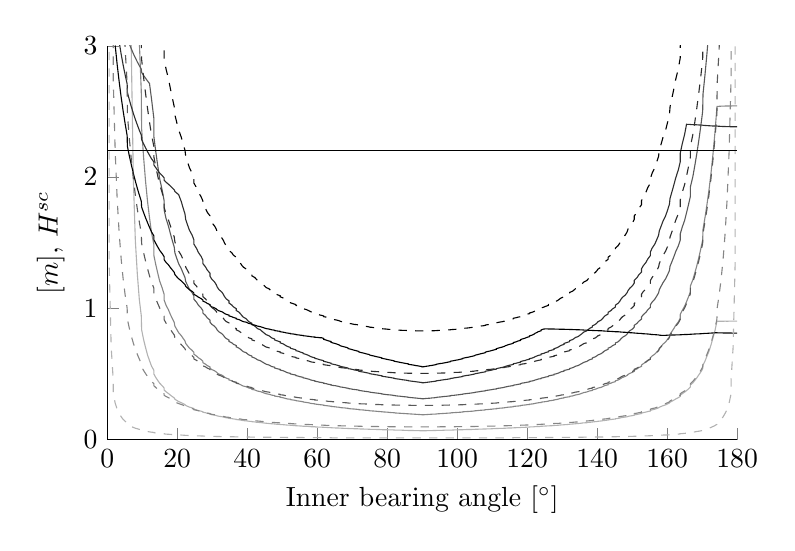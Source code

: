 % This file was created by matlab2tikz v0.4.0.
% Copyright (c) 2008--2013, Nico Schlömer <nico.schloemer@gmail.com>
% All rights reserved.
% 
% The latest updates can be retrieved from
%   http://www.mathworks.com/matlabcentral/fileexchange/22022-matlab2tikz
% where you can also make suggestions and rate matlab2tikz.
% 
% % -*- root: TestingFigures.tex -*-
% 

% defining custom colors
\definecolor{mycolor1}{rgb}{0.525,0.525,0.525}%

\begin{tikzpicture}

\begin{axis}[%
width=8cm,
height=5cm,
scale only axis,
xmin=0,
xmax=180,
xlabel={Inner bearing angle $[^{\circ}]$},
ymin=0,
ymax=3,
ylabel={$[m]$, $H^{sc}$},
axis x line*=bottom,
axis y line*=left,
y post scale=1
]
\addplot [
color=white!70!black,
solid,
forget plot
]
table[row sep=crcr]{
6.34 3.866\\
6.911 2.925\\
7.481 1.982\\
8.049 1.513\\
8.616 1.26\\
9.181 1.067\\
9.744 0.943\\
9.841 0.836\\
10.408 0.761\\
10.972 0.7\\
11.535 0.644\\
12.095 0.601\\
12.653 0.56\\
13.339 0.528\\
13.339 0.499\\
13.897 0.472\\
14.452 0.45\\
15.005 0.429\\
15.709 0.41\\
16.26 0.393\\
16.26 0.378\\
16.809 0.364\\
17.526 0.35\\
18.072 0.338\\
18.616 0.327\\
19.156 0.317\\
19.344 0.307\\
19.885 0.298\\
20.422 0.289\\
21.161 0.281\\
21.695 0.274\\
22.225 0.266\\
22.443 0.26\\
22.973 0.253\\
23.499 0.247\\
24.254 0.241\\
24.775 0.236\\
24.775 0.231\\
25.537 0.225\\
26.053 0.221\\
26.822 0.216\\
27.332 0.212\\
27.332 0.208\\
28.106 0.204\\
28.61 0.2\\
29.389 0.196\\
29.389 0.193\\
29.887 0.189\\
30.669 0.186\\
31.159 0.183\\
31.457 0.18\\
31.945 0.177\\
32.735 0.174\\
33.215 0.171\\
33.53 0.169\\
34.007 0.166\\
34.804 0.163\\
34.804 0.161\\
35.605 0.159\\
36.069 0.157\\
36.87 0.154\\
36.87 0.152\\
37.674 0.15\\
38.125 0.148\\
38.48 0.146\\
38.928 0.144\\
39.732 0.142\\
40.101 0.141\\
40.539 0.139\\
41.348 0.137\\
41.348 0.136\\
42.158 0.134\\
42.58 0.132\\
42.969 0.131\\
43.781 0.129\\
44.193 0.128\\
44.594 0.127\\
45 0.125\\
45.406 0.124\\
46.219 0.122\\
46.614 0.121\\
47.031 0.12\\
47.842 0.119\\
47.842 0.118\\
48.652 0.116\\
49.461 0.115\\
49.461 0.114\\
50.268 0.113\\
50.711 0.112\\
51.072 0.111\\
51.52 0.11\\
52.326 0.109\\
52.326 0.108\\
53.13 0.107\\
53.931 0.106\\
53.931 0.105\\
54.728 0.104\\
55.196 0.103\\
55.993 0.102\\
55.993 0.101\\
56.785 0.101\\
57.265 0.1\\
57.75 0.099\\
58.055 0.098\\
58.543 0.097\\
59.331 0.097\\
59.331 0.096\\
60.113 0.095\\
60.611 0.094\\
61.39 0.094\\
61.894 0.093\\
61.894 0.092\\
62.668 0.092\\
63.178 0.091\\
63.947 0.09\\
63.947 0.09\\
64.463 0.089\\
65.225 0.088\\
65.746 0.088\\
66.272 0.087\\
66.501 0.087\\
67.027 0.086\\
67.775 0.085\\
68.305 0.085\\
68.839 0.084\\
68.839 0.084\\
69.578 0.083\\
70.115 0.083\\
70.656 0.082\\
71.384 0.082\\
71.928 0.081\\
71.928 0.081\\
72.474 0.08\\
73.191 0.08\\
73.74 0.079\\
74.291 0.079\\
74.846 0.078\\
74.995 0.078\\
75.548 0.077\\
76.103 0.077\\
76.661 0.077\\
77.347 0.076\\
77.905 0.076\\
78.465 0.075\\
78.465 0.075\\
79.028 0.074\\
79.592 0.074\\
80.256 0.074\\
80.819 0.073\\
81.384 0.073\\
81.951 0.073\\
81.951 0.072\\
82.519 0.072\\
83.089 0.071\\
83.66 0.071\\
84.232 0.071\\
84.857 0.07\\
85.426 0.07\\
85.996 0.07\\
85.996 0.069\\
86.566 0.069\\
87.138 0.069\\
87.709 0.068\\
88.282 0.068\\
88.854 0.068\\
89.427 0.067\\
90 0.067\\
90 0.067\\
90.573 0.067\\
91.146 0.067\\
91.718 0.068\\
92.291 0.068\\
92.862 0.068\\
93.434 0.069\\
94.004 0.069\\
94.004 0.069\\
94.574 0.07\\
95.143 0.07\\
95.768 0.07\\
96.34 0.071\\
96.911 0.071\\
97.481 0.071\\
98.049 0.072\\
98.049 0.072\\
98.616 0.072\\
99.181 0.073\\
99.744 0.073\\
100.408 0.074\\
100.972 0.074\\
101.535 0.074\\
101.535 0.075\\
102.095 0.075\\
102.653 0.076\\
103.339 0.076\\
103.897 0.076\\
104.452 0.077\\
105.005 0.077\\
105.154 0.078\\
105.709 0.078\\
106.26 0.079\\
106.809 0.079\\
107.526 0.08\\
108.072 0.08\\
108.072 0.08\\
108.616 0.081\\
109.344 0.081\\
109.885 0.082\\
110.422 0.083\\
111.161 0.083\\
111.161 0.084\\
111.695 0.084\\
112.225 0.085\\
112.973 0.085\\
113.499 0.086\\
113.728 0.086\\
114.254 0.087\\
114.775 0.088\\
115.537 0.088\\
116.053 0.089\\
116.053 0.089\\
116.822 0.09\\
117.332 0.091\\
118.106 0.091\\
118.106 0.092\\
118.61 0.093\\
119.389 0.093\\
119.887 0.094\\
120.669 0.095\\
120.669 0.096\\
121.457 0.096\\
121.945 0.097\\
122.25 0.098\\
122.735 0.099\\
123.215 0.099\\
124.007 0.1\\
124.007 0.101\\
124.804 0.102\\
125.272 0.103\\
126.069 0.104\\
126.069 0.104\\
126.87 0.105\\
127.674 0.106\\
127.674 0.107\\
128.48 0.108\\
128.928 0.109\\
129.289 0.11\\
129.732 0.111\\
130.539 0.112\\
130.539 0.113\\
131.348 0.114\\
132.158 0.116\\
132.158 0.117\\
132.969 0.118\\
133.386 0.119\\
133.781 0.12\\
134.594 0.122\\
135 0.123\\
135.406 0.124\\
135.807 0.126\\
136.219 0.127\\
137.031 0.128\\
137.42 0.13\\
137.842 0.131\\
138.652 0.133\\
138.652 0.134\\
139.461 0.136\\
139.899 0.137\\
140.268 0.139\\
141.072 0.141\\
141.52 0.143\\
141.875 0.144\\
142.326 0.146\\
143.13 0.148\\
143.13 0.15\\
143.931 0.152\\
144.395 0.154\\
145.196 0.156\\
145.196 0.158\\
145.993 0.161\\
146.47 0.163\\
146.785 0.166\\
147.265 0.168\\
148.055 0.171\\
148.543 0.173\\
148.841 0.176\\
149.331 0.179\\
150.113 0.182\\
150.611 0.185\\
150.611 0.188\\
151.39 0.191\\
151.894 0.194\\
152.668 0.198\\
152.668 0.201\\
153.178 0.205\\
153.947 0.209\\
154.463 0.213\\
155.225 0.217\\
155.225 0.222\\
155.746 0.226\\
156.501 0.231\\
157.027 0.236\\
157.557 0.241\\
157.775 0.246\\
158.305 0.252\\
158.839 0.258\\
159.578 0.264\\
160.115 0.271\\
160.656 0.278\\
160.844 0.285\\
161.384 0.292\\
161.928 0.3\\
162.474 0.309\\
163.191 0.319\\
163.74 0.328\\
163.74 0.338\\
164.291 0.348\\
164.995 0.361\\
165.548 0.373\\
166.103 0.385\\
166.661 0.4\\
166.661 0.416\\
167.347 0.431\\
167.905 0.45\\
168.465 0.469\\
169.028 0.492\\
169.592 0.513\\
170.159 0.538\\
170.256 0.568\\
170.819 0.597\\
171.384 0.635\\
171.951 0.672\\
172.519 0.719\\
173.089 0.773\\
173.66 0.828\\
174.232 0.901\\
174.289 0.901\\
174.857 0.901\\
175.426 0.901\\
175.996 0.901\\
176.566 0.902\\
177.138 0.901\\
177.709 0.902\\
178.282 0.902\\
178.282 0.902\\
178.854 0.902\\
179.427 0.902\\
180 0.902\\
};
\addplot [
color=mycolor1,
solid,
forget plot
]
table[row sep=crcr]{
9.181 3.034\\
9.744 2.654\\
9.841 2.369\\
10.408 2.15\\
10.972 1.966\\
11.535 1.813\\
12.095 1.69\\
12.653 1.579\\
13.339 1.487\\
13.339 1.403\\
13.897 1.331\\
14.452 1.267\\
15.005 1.207\\
15.709 1.155\\
16.26 1.107\\
16.26 1.064\\
16.809 1.024\\
17.526 0.987\\
18.072 0.952\\
18.616 0.922\\
19.156 0.892\\
19.344 0.864\\
19.885 0.839\\
20.422 0.814\\
21.161 0.792\\
21.695 0.771\\
22.225 0.751\\
22.443 0.732\\
22.973 0.714\\
23.499 0.696\\
24.254 0.68\\
24.775 0.664\\
24.775 0.65\\
25.537 0.636\\
26.053 0.623\\
26.822 0.61\\
27.332 0.597\\
27.332 0.586\\
28.106 0.574\\
28.61 0.563\\
29.389 0.553\\
29.389 0.543\\
29.887 0.533\\
30.669 0.524\\
31.159 0.515\\
31.457 0.507\\
31.945 0.498\\
32.735 0.491\\
33.215 0.483\\
33.53 0.475\\
34.007 0.468\\
34.804 0.461\\
34.804 0.454\\
35.605 0.448\\
36.069 0.441\\
36.87 0.435\\
36.87 0.429\\
37.674 0.423\\
38.125 0.418\\
38.48 0.412\\
38.928 0.407\\
39.732 0.402\\
40.101 0.397\\
40.539 0.392\\
41.348 0.387\\
41.348 0.382\\
42.158 0.378\\
42.58 0.373\\
42.969 0.369\\
43.781 0.365\\
44.193 0.361\\
44.594 0.357\\
45 0.353\\
45.406 0.349\\
46.219 0.345\\
46.614 0.342\\
47.031 0.338\\
47.842 0.335\\
47.842 0.331\\
48.652 0.328\\
49.461 0.325\\
49.461 0.322\\
50.268 0.318\\
50.711 0.315\\
51.072 0.312\\
51.52 0.309\\
52.326 0.307\\
52.326 0.304\\
53.13 0.301\\
53.931 0.298\\
53.931 0.296\\
54.728 0.293\\
55.196 0.291\\
55.993 0.288\\
55.993 0.286\\
56.785 0.283\\
57.265 0.281\\
57.75 0.279\\
58.055 0.276\\
58.543 0.274\\
59.331 0.272\\
59.331 0.27\\
60.113 0.268\\
60.611 0.266\\
61.39 0.264\\
61.894 0.262\\
61.894 0.26\\
62.668 0.258\\
63.178 0.256\\
63.947 0.254\\
63.947 0.252\\
64.463 0.251\\
65.225 0.249\\
65.746 0.247\\
66.272 0.246\\
66.501 0.244\\
67.027 0.242\\
67.775 0.241\\
68.305 0.239\\
68.839 0.238\\
68.839 0.236\\
69.578 0.234\\
70.115 0.233\\
70.656 0.232\\
71.384 0.23\\
71.928 0.229\\
71.928 0.227\\
72.474 0.226\\
73.191 0.225\\
73.74 0.223\\
74.291 0.222\\
74.846 0.221\\
74.995 0.219\\
75.548 0.218\\
76.103 0.217\\
76.661 0.216\\
77.347 0.214\\
77.905 0.213\\
78.465 0.212\\
78.465 0.211\\
79.028 0.21\\
79.592 0.209\\
80.256 0.208\\
80.819 0.206\\
81.384 0.205\\
81.951 0.204\\
81.951 0.203\\
82.519 0.202\\
83.089 0.201\\
83.66 0.2\\
84.232 0.199\\
84.857 0.198\\
85.426 0.197\\
85.996 0.196\\
85.996 0.195\\
86.566 0.195\\
87.138 0.194\\
87.709 0.193\\
88.282 0.192\\
88.854 0.191\\
89.427 0.19\\
90 0.189\\
90 0.188\\
90.573 0.189\\
91.146 0.19\\
91.718 0.191\\
92.291 0.192\\
92.862 0.193\\
93.434 0.193\\
94.004 0.194\\
94.004 0.195\\
94.574 0.196\\
95.143 0.197\\
95.768 0.198\\
96.34 0.199\\
96.911 0.2\\
97.481 0.201\\
98.049 0.202\\
98.049 0.203\\
98.616 0.204\\
99.181 0.205\\
99.744 0.206\\
100.408 0.207\\
100.972 0.208\\
101.535 0.209\\
101.535 0.211\\
102.095 0.212\\
102.653 0.213\\
103.339 0.214\\
103.897 0.215\\
104.452 0.216\\
105.005 0.218\\
105.154 0.219\\
105.709 0.22\\
106.26 0.222\\
106.809 0.223\\
107.526 0.224\\
108.072 0.226\\
108.072 0.227\\
108.616 0.228\\
109.344 0.23\\
109.885 0.231\\
110.422 0.233\\
111.161 0.234\\
111.161 0.236\\
111.695 0.237\\
112.225 0.239\\
112.973 0.24\\
113.499 0.242\\
113.728 0.243\\
114.254 0.245\\
114.775 0.247\\
115.537 0.248\\
116.053 0.25\\
116.053 0.252\\
116.822 0.254\\
117.332 0.255\\
118.106 0.257\\
118.106 0.259\\
118.61 0.261\\
119.389 0.263\\
119.887 0.265\\
120.669 0.267\\
120.669 0.269\\
121.457 0.271\\
121.945 0.273\\
122.25 0.275\\
122.735 0.278\\
123.215 0.28\\
124.007 0.282\\
124.007 0.285\\
124.804 0.287\\
125.272 0.289\\
126.069 0.292\\
126.069 0.294\\
126.87 0.297\\
127.674 0.3\\
127.674 0.302\\
128.48 0.305\\
128.928 0.308\\
129.289 0.311\\
129.732 0.314\\
130.539 0.317\\
130.539 0.32\\
131.348 0.323\\
132.158 0.326\\
132.158 0.329\\
132.969 0.332\\
133.386 0.336\\
133.781 0.339\\
134.594 0.343\\
135 0.346\\
135.406 0.35\\
135.807 0.354\\
136.219 0.358\\
137.031 0.362\\
137.42 0.366\\
137.842 0.37\\
138.652 0.374\\
138.652 0.378\\
139.461 0.383\\
139.899 0.387\\
140.268 0.392\\
141.072 0.397\\
141.52 0.402\\
141.875 0.407\\
142.326 0.412\\
143.13 0.417\\
143.13 0.423\\
143.931 0.429\\
144.395 0.435\\
145.196 0.441\\
145.196 0.447\\
145.993 0.453\\
146.47 0.46\\
146.785 0.466\\
147.265 0.473\\
148.055 0.481\\
148.543 0.488\\
148.841 0.496\\
149.331 0.504\\
150.113 0.512\\
150.611 0.52\\
150.611 0.529\\
151.39 0.538\\
151.894 0.548\\
152.668 0.557\\
152.668 0.567\\
153.178 0.578\\
153.947 0.589\\
154.463 0.6\\
155.225 0.612\\
155.225 0.624\\
155.746 0.637\\
156.501 0.651\\
157.027 0.665\\
157.557 0.679\\
157.775 0.694\\
158.305 0.71\\
158.839 0.727\\
159.578 0.744\\
160.115 0.763\\
160.656 0.782\\
160.844 0.803\\
161.384 0.824\\
161.928 0.846\\
162.474 0.871\\
163.191 0.896\\
163.74 0.923\\
163.74 0.952\\
164.291 0.982\\
164.995 1.015\\
165.548 1.05\\
166.103 1.087\\
166.661 1.127\\
166.661 1.171\\
167.347 1.217\\
167.905 1.268\\
168.465 1.322\\
169.028 1.383\\
169.592 1.449\\
170.159 1.52\\
170.256 1.6\\
170.819 1.69\\
171.384 1.79\\
171.951 1.898\\
172.519 2.024\\
173.089 2.169\\
173.66 2.336\\
174.232 2.531\\
174.289 2.539\\
174.857 2.539\\
175.426 2.54\\
175.996 2.54\\
176.566 2.541\\
177.138 2.541\\
177.709 2.541\\
178.282 2.541\\
178.282 2.542\\
178.854 2.542\\
179.427 2.542\\
180 2.542\\
};
\addplot [
color=gray!70!black,
solid,
forget plot
]
table[row sep=crcr]{
6.34 3.014\\
6.911 2.976\\
7.481 2.94\\
8.049 2.908\\
8.616 2.877\\
9.181 2.849\\
9.744 2.823\\
9.841 2.798\\
10.408 2.774\\
10.972 2.753\\
11.535 2.732\\
12.095 2.713\\
12.653 2.598\\
13.339 2.447\\
13.339 2.309\\
13.897 2.191\\
14.452 2.085\\
15.005 1.987\\
15.709 1.9\\
16.26 1.821\\
16.26 1.751\\
16.809 1.685\\
17.526 1.624\\
18.072 1.568\\
18.616 1.515\\
19.156 1.467\\
19.344 1.422\\
19.885 1.38\\
20.422 1.34\\
21.161 1.302\\
21.695 1.268\\
22.225 1.235\\
22.443 1.203\\
22.973 1.174\\
23.499 1.146\\
24.254 1.119\\
24.775 1.094\\
24.775 1.069\\
25.537 1.046\\
26.053 1.024\\
26.822 1.003\\
27.332 0.983\\
27.332 0.964\\
28.106 0.945\\
28.61 0.927\\
29.389 0.91\\
29.389 0.894\\
29.887 0.878\\
30.669 0.863\\
31.159 0.848\\
31.457 0.834\\
31.945 0.82\\
32.735 0.807\\
33.215 0.794\\
33.53 0.782\\
34.007 0.77\\
34.804 0.758\\
34.804 0.747\\
35.605 0.737\\
36.069 0.726\\
36.87 0.716\\
36.87 0.706\\
37.674 0.696\\
38.125 0.687\\
38.48 0.678\\
38.928 0.669\\
39.732 0.661\\
40.101 0.652\\
40.539 0.644\\
41.348 0.636\\
41.348 0.629\\
42.158 0.621\\
42.58 0.614\\
42.969 0.607\\
43.781 0.6\\
44.193 0.593\\
44.594 0.587\\
45 0.58\\
45.406 0.574\\
46.219 0.568\\
46.614 0.562\\
47.031 0.556\\
47.842 0.551\\
47.842 0.545\\
48.652 0.539\\
49.461 0.534\\
49.461 0.529\\
50.268 0.524\\
50.711 0.519\\
51.072 0.514\\
51.52 0.509\\
52.326 0.504\\
52.326 0.5\\
53.13 0.495\\
53.931 0.491\\
53.931 0.487\\
54.728 0.482\\
55.196 0.478\\
55.993 0.474\\
55.993 0.47\\
56.785 0.466\\
57.265 0.462\\
57.75 0.459\\
58.055 0.455\\
58.543 0.451\\
59.331 0.448\\
59.331 0.444\\
60.113 0.441\\
60.611 0.437\\
61.39 0.434\\
61.894 0.431\\
61.894 0.428\\
62.668 0.425\\
63.178 0.421\\
63.947 0.418\\
63.947 0.415\\
64.463 0.412\\
65.225 0.41\\
65.746 0.407\\
66.272 0.404\\
66.501 0.401\\
67.027 0.399\\
67.775 0.396\\
68.305 0.393\\
68.839 0.391\\
68.839 0.388\\
69.578 0.386\\
70.115 0.383\\
70.656 0.381\\
71.384 0.379\\
71.928 0.376\\
71.928 0.374\\
72.474 0.372\\
73.191 0.369\\
73.74 0.367\\
74.291 0.365\\
74.846 0.363\\
74.995 0.361\\
75.548 0.359\\
76.103 0.357\\
76.661 0.355\\
77.347 0.353\\
77.905 0.351\\
78.465 0.349\\
78.465 0.347\\
79.028 0.345\\
79.592 0.343\\
80.256 0.341\\
80.819 0.34\\
81.384 0.338\\
81.951 0.336\\
81.951 0.335\\
82.519 0.333\\
83.089 0.331\\
83.66 0.33\\
84.232 0.328\\
84.857 0.326\\
85.426 0.325\\
85.996 0.323\\
85.996 0.322\\
86.566 0.32\\
87.138 0.319\\
87.709 0.317\\
88.282 0.316\\
88.854 0.314\\
89.427 0.313\\
90 0.311\\
90 0.31\\
90.573 0.311\\
91.146 0.313\\
91.718 0.314\\
92.291 0.315\\
92.862 0.317\\
93.434 0.318\\
94.004 0.32\\
94.004 0.321\\
94.574 0.323\\
95.143 0.324\\
95.768 0.326\\
96.34 0.328\\
96.911 0.329\\
97.481 0.331\\
98.049 0.332\\
98.049 0.334\\
98.616 0.336\\
99.181 0.337\\
99.744 0.339\\
100.408 0.341\\
100.972 0.343\\
101.535 0.345\\
101.535 0.346\\
102.095 0.348\\
102.653 0.35\\
103.339 0.352\\
103.897 0.354\\
104.452 0.356\\
105.005 0.358\\
105.154 0.36\\
105.709 0.362\\
106.26 0.364\\
106.809 0.367\\
107.526 0.369\\
108.072 0.371\\
108.072 0.373\\
108.616 0.375\\
109.344 0.378\\
109.885 0.38\\
110.422 0.383\\
111.161 0.385\\
111.161 0.387\\
111.695 0.39\\
112.225 0.392\\
112.973 0.395\\
113.499 0.398\\
113.728 0.4\\
114.254 0.403\\
114.775 0.406\\
115.537 0.409\\
116.053 0.411\\
116.053 0.414\\
116.822 0.417\\
117.332 0.42\\
118.106 0.423\\
118.106 0.426\\
118.61 0.43\\
119.389 0.433\\
119.887 0.436\\
120.669 0.439\\
120.669 0.443\\
121.457 0.446\\
121.945 0.45\\
122.25 0.453\\
122.735 0.457\\
123.215 0.461\\
124.007 0.464\\
124.007 0.468\\
124.804 0.472\\
125.272 0.476\\
126.069 0.48\\
126.069 0.484\\
126.87 0.489\\
127.674 0.493\\
127.674 0.497\\
128.48 0.502\\
128.928 0.506\\
129.289 0.511\\
129.732 0.516\\
130.539 0.521\\
130.539 0.526\\
131.348 0.531\\
132.158 0.536\\
132.158 0.541\\
132.969 0.547\\
133.386 0.552\\
133.781 0.558\\
134.594 0.564\\
135 0.57\\
135.406 0.576\\
135.807 0.582\\
136.219 0.588\\
137.031 0.595\\
137.42 0.601\\
137.842 0.608\\
138.652 0.615\\
138.652 0.622\\
139.461 0.63\\
139.899 0.637\\
140.268 0.645\\
141.072 0.653\\
141.52 0.661\\
141.875 0.67\\
142.326 0.678\\
143.13 0.687\\
143.13 0.696\\
143.931 0.705\\
144.395 0.715\\
145.196 0.725\\
145.196 0.735\\
145.993 0.745\\
146.47 0.756\\
146.785 0.767\\
147.265 0.779\\
148.055 0.791\\
148.543 0.803\\
148.841 0.816\\
149.331 0.829\\
150.113 0.842\\
150.611 0.856\\
150.611 0.87\\
151.39 0.885\\
151.894 0.901\\
152.668 0.917\\
152.668 0.934\\
153.178 0.951\\
153.947 0.969\\
154.463 0.988\\
155.225 1.007\\
155.225 1.027\\
155.746 1.048\\
156.501 1.07\\
157.027 1.093\\
157.557 1.117\\
157.775 1.142\\
158.305 1.169\\
158.839 1.196\\
159.578 1.225\\
160.115 1.255\\
160.656 1.287\\
160.844 1.321\\
161.384 1.356\\
161.928 1.393\\
162.474 1.433\\
163.191 1.475\\
163.74 1.519\\
163.74 1.565\\
164.291 1.616\\
164.995 1.669\\
165.548 1.728\\
166.103 1.789\\
166.661 1.854\\
166.661 1.926\\
167.347 2.002\\
167.905 2.086\\
168.465 2.175\\
169.028 2.274\\
169.592 2.382\\
170.159 2.501\\
170.256 2.632\\
170.819 2.778\\
171.384 2.941\\
171.951 3.123\\
};
\addplot [
color=darkgray!70!black,
solid,
forget plot
]
table[row sep=crcr]{
3.434 3.027\\
4.004 2.935\\
4.574 2.852\\
5.143 2.777\\
5.711 2.709\\
5.768 2.646\\
6.34 2.588\\
6.911 2.534\\
7.481 2.485\\
8.049 2.439\\
8.616 2.397\\
9.181 2.357\\
9.744 2.32\\
9.841 2.285\\
10.408 2.253\\
10.972 2.222\\
11.535 2.193\\
12.095 2.166\\
12.653 2.14\\
13.339 2.115\\
13.339 2.093\\
13.897 2.071\\
14.452 2.05\\
15.005 2.03\\
15.709 2.012\\
16.26 1.994\\
16.26 1.977\\
16.809 1.961\\
17.526 1.945\\
18.072 1.931\\
18.616 1.917\\
19.156 1.903\\
19.344 1.89\\
19.885 1.878\\
20.422 1.866\\
21.161 1.814\\
21.695 1.765\\
22.225 1.719\\
22.443 1.676\\
22.973 1.634\\
23.499 1.595\\
24.254 1.558\\
24.775 1.522\\
24.775 1.489\\
25.537 1.456\\
26.053 1.426\\
26.822 1.396\\
27.332 1.368\\
27.332 1.341\\
28.106 1.315\\
28.61 1.291\\
29.389 1.267\\
29.389 1.244\\
29.887 1.222\\
30.669 1.201\\
31.159 1.18\\
31.457 1.161\\
31.945 1.142\\
32.735 1.124\\
33.215 1.106\\
33.53 1.089\\
34.007 1.072\\
34.804 1.056\\
34.804 1.04\\
35.605 1.025\\
36.069 1.011\\
36.87 0.997\\
36.87 0.983\\
37.674 0.97\\
38.125 0.957\\
38.48 0.944\\
38.928 0.932\\
39.732 0.92\\
40.101 0.908\\
40.539 0.897\\
41.348 0.886\\
41.348 0.876\\
42.158 0.865\\
42.58 0.855\\
42.969 0.845\\
43.781 0.836\\
44.193 0.826\\
44.594 0.817\\
45 0.808\\
45.406 0.799\\
46.219 0.791\\
46.614 0.783\\
47.031 0.774\\
47.842 0.766\\
47.842 0.759\\
48.652 0.751\\
49.461 0.744\\
49.461 0.736\\
50.268 0.729\\
50.711 0.722\\
51.072 0.715\\
51.52 0.709\\
52.326 0.702\\
52.326 0.696\\
53.13 0.69\\
53.931 0.683\\
53.931 0.677\\
54.728 0.672\\
55.196 0.666\\
55.993 0.66\\
55.993 0.655\\
56.785 0.649\\
57.265 0.644\\
57.75 0.638\\
58.055 0.633\\
58.543 0.628\\
59.331 0.623\\
59.331 0.618\\
60.113 0.614\\
60.611 0.609\\
61.39 0.604\\
61.894 0.6\\
61.894 0.595\\
62.668 0.591\\
63.178 0.587\\
63.947 0.582\\
63.947 0.578\\
64.463 0.574\\
65.225 0.57\\
65.746 0.566\\
66.272 0.562\\
66.501 0.559\\
67.027 0.555\\
67.775 0.551\\
68.305 0.548\\
68.839 0.544\\
68.839 0.54\\
69.578 0.537\\
70.115 0.534\\
70.656 0.53\\
71.384 0.527\\
71.928 0.524\\
71.928 0.52\\
72.474 0.517\\
73.191 0.514\\
73.74 0.511\\
74.291 0.508\\
74.846 0.505\\
74.995 0.502\\
75.548 0.499\\
76.103 0.497\\
76.661 0.494\\
77.347 0.491\\
77.905 0.488\\
78.465 0.486\\
78.465 0.483\\
79.028 0.48\\
79.592 0.478\\
80.256 0.475\\
80.819 0.473\\
81.384 0.47\\
81.951 0.468\\
81.951 0.466\\
82.519 0.463\\
83.089 0.461\\
83.66 0.459\\
84.232 0.456\\
84.857 0.454\\
85.426 0.452\\
85.996 0.45\\
85.996 0.448\\
86.566 0.446\\
87.138 0.444\\
87.709 0.442\\
88.282 0.44\\
88.854 0.438\\
89.427 0.436\\
90 0.434\\
90 0.432\\
90.573 0.433\\
91.146 0.435\\
91.718 0.437\\
92.291 0.439\\
92.862 0.441\\
93.434 0.443\\
94.004 0.445\\
94.004 0.447\\
94.574 0.449\\
95.143 0.451\\
95.768 0.454\\
96.34 0.456\\
96.911 0.458\\
97.481 0.46\\
98.049 0.463\\
98.049 0.465\\
98.616 0.467\\
99.181 0.47\\
99.744 0.472\\
100.408 0.475\\
100.972 0.477\\
101.535 0.48\\
101.535 0.482\\
102.095 0.485\\
102.653 0.488\\
103.339 0.49\\
103.897 0.493\\
104.452 0.496\\
105.005 0.499\\
105.154 0.502\\
105.709 0.504\\
106.26 0.507\\
106.809 0.51\\
107.526 0.513\\
108.072 0.516\\
108.072 0.52\\
108.616 0.523\\
109.344 0.526\\
109.885 0.529\\
110.422 0.533\\
111.161 0.536\\
111.161 0.539\\
111.695 0.543\\
112.225 0.546\\
112.973 0.55\\
113.499 0.554\\
113.728 0.557\\
114.254 0.561\\
114.775 0.565\\
115.537 0.569\\
116.053 0.573\\
116.053 0.577\\
116.822 0.581\\
117.332 0.585\\
118.106 0.589\\
118.106 0.594\\
118.61 0.598\\
119.389 0.602\\
119.887 0.607\\
120.669 0.612\\
120.669 0.616\\
121.457 0.621\\
121.945 0.626\\
122.25 0.631\\
122.735 0.636\\
123.215 0.641\\
124.007 0.646\\
124.007 0.652\\
124.804 0.657\\
125.272 0.663\\
126.069 0.668\\
126.069 0.674\\
126.87 0.68\\
127.674 0.686\\
127.674 0.692\\
128.48 0.699\\
128.928 0.705\\
129.289 0.711\\
129.732 0.718\\
130.539 0.725\\
130.539 0.732\\
131.348 0.739\\
132.158 0.746\\
132.158 0.754\\
132.969 0.761\\
133.386 0.769\\
133.781 0.777\\
134.594 0.785\\
135 0.793\\
135.406 0.801\\
135.807 0.81\\
136.219 0.819\\
137.031 0.828\\
137.42 0.837\\
137.842 0.847\\
138.652 0.857\\
138.652 0.866\\
139.461 0.877\\
139.899 0.887\\
140.268 0.898\\
141.072 0.909\\
141.52 0.92\\
141.875 0.932\\
142.326 0.944\\
143.13 0.956\\
143.13 0.969\\
143.931 0.982\\
144.395 0.995\\
145.196 1.009\\
145.196 1.023\\
145.993 1.038\\
146.47 1.053\\
146.785 1.068\\
147.265 1.084\\
148.055 1.101\\
148.543 1.118\\
148.841 1.135\\
149.331 1.153\\
150.113 1.172\\
150.611 1.192\\
150.611 1.212\\
151.39 1.233\\
151.894 1.254\\
152.668 1.276\\
152.668 1.3\\
153.178 1.324\\
153.947 1.349\\
154.463 1.375\\
155.225 1.402\\
155.225 1.43\\
155.746 1.46\\
156.501 1.49\\
157.027 1.522\\
157.557 1.556\\
157.775 1.59\\
158.305 1.627\\
158.839 1.665\\
159.578 1.705\\
160.115 1.747\\
160.656 1.792\\
160.844 1.838\\
161.384 1.888\\
161.928 1.94\\
162.474 1.995\\
163.191 2.053\\
163.74 2.115\\
163.74 2.18\\
164.291 2.249\\
164.995 2.324\\
165.548 2.402\\
166.103 2.401\\
166.661 2.401\\
166.661 2.4\\
167.347 2.399\\
167.905 2.399\\
168.465 2.398\\
169.028 2.397\\
169.592 2.396\\
170.159 2.395\\
170.256 2.394\\
170.819 2.393\\
171.384 2.392\\
171.951 2.391\\
172.519 2.39\\
173.089 2.389\\
173.66 2.389\\
174.232 2.389\\
174.289 2.388\\
174.857 2.387\\
175.426 2.386\\
175.996 2.385\\
176.566 2.385\\
177.138 2.384\\
177.709 2.384\\
178.282 2.383\\
178.282 2.383\\
178.854 2.383\\
179.427 2.383\\
180 2.383\\
};
\addplot [
color=black,
solid,
forget plot
]
table[row sep=crcr]{
2.291 3.002\\
2.862 2.855\\
3.434 2.725\\
4.004 2.606\\
4.574 2.501\\
5.143 2.404\\
5.711 2.315\\
5.768 2.235\\
6.34 2.16\\
6.911 2.092\\
7.481 2.028\\
8.049 1.969\\
8.616 1.914\\
9.181 1.864\\
9.744 1.816\\
9.841 1.771\\
10.408 1.729\\
10.972 1.689\\
11.535 1.652\\
12.095 1.617\\
12.653 1.583\\
13.339 1.552\\
13.339 1.522\\
13.897 1.494\\
14.452 1.467\\
15.005 1.441\\
15.709 1.417\\
16.26 1.394\\
16.26 1.371\\
16.809 1.35\\
17.526 1.33\\
18.072 1.31\\
18.616 1.292\\
19.156 1.274\\
19.344 1.257\\
19.885 1.24\\
20.422 1.225\\
21.161 1.209\\
21.695 1.195\\
22.225 1.181\\
22.443 1.167\\
22.973 1.154\\
23.499 1.141\\
24.254 1.129\\
24.775 1.117\\
24.775 1.106\\
25.537 1.095\\
26.053 1.085\\
26.822 1.074\\
27.332 1.064\\
27.332 1.055\\
28.106 1.046\\
28.61 1.037\\
29.389 1.028\\
29.389 1.02\\
29.887 1.011\\
30.669 1.003\\
31.159 0.996\\
31.457 0.988\\
31.945 0.981\\
32.735 0.974\\
33.215 0.967\\
33.53 0.96\\
34.007 0.954\\
34.804 0.948\\
34.804 0.942\\
35.605 0.936\\
36.069 0.93\\
36.87 0.924\\
36.87 0.919\\
37.674 0.914\\
38.125 0.908\\
38.48 0.903\\
38.928 0.898\\
39.732 0.894\\
40.101 0.889\\
40.539 0.884\\
41.348 0.88\\
41.348 0.876\\
42.158 0.872\\
42.58 0.868\\
42.969 0.864\\
43.781 0.86\\
44.193 0.856\\
44.594 0.853\\
45 0.849\\
45.406 0.845\\
46.219 0.842\\
46.614 0.839\\
47.031 0.836\\
47.842 0.833\\
47.842 0.83\\
48.652 0.827\\
49.461 0.824\\
49.461 0.821\\
50.268 0.818\\
50.711 0.816\\
51.072 0.813\\
51.52 0.811\\
52.326 0.808\\
52.326 0.806\\
53.13 0.804\\
53.931 0.801\\
53.931 0.799\\
54.728 0.797\\
55.196 0.795\\
55.993 0.793\\
55.993 0.791\\
56.785 0.789\\
57.265 0.787\\
57.75 0.786\\
58.055 0.784\\
58.543 0.782\\
59.331 0.781\\
59.331 0.779\\
60.113 0.778\\
60.611 0.776\\
61.39 0.775\\
61.894 0.769\\
61.894 0.763\\
62.668 0.757\\
63.178 0.752\\
63.947 0.747\\
63.947 0.741\\
64.463 0.736\\
65.225 0.731\\
65.746 0.726\\
66.272 0.721\\
66.501 0.716\\
67.027 0.711\\
67.775 0.706\\
68.305 0.702\\
68.839 0.697\\
68.839 0.693\\
69.578 0.688\\
70.115 0.684\\
70.656 0.68\\
71.384 0.675\\
71.928 0.671\\
71.928 0.667\\
72.474 0.663\\
73.191 0.659\\
73.74 0.655\\
74.291 0.651\\
74.846 0.648\\
74.995 0.644\\
75.548 0.64\\
76.103 0.637\\
76.661 0.633\\
77.347 0.629\\
77.905 0.626\\
78.465 0.622\\
78.465 0.619\\
79.028 0.616\\
79.592 0.613\\
80.256 0.609\\
80.819 0.606\\
81.384 0.603\\
81.951 0.6\\
81.951 0.597\\
82.519 0.594\\
83.089 0.591\\
83.66 0.588\\
84.232 0.585\\
84.857 0.582\\
85.426 0.579\\
85.996 0.577\\
85.996 0.574\\
86.566 0.571\\
87.138 0.569\\
87.709 0.566\\
88.282 0.563\\
88.854 0.561\\
89.427 0.558\\
90 0.556\\
90 0.553\\
90.573 0.555\\
91.146 0.558\\
91.718 0.56\\
92.291 0.563\\
92.862 0.565\\
93.434 0.568\\
94.004 0.571\\
94.004 0.573\\
94.574 0.576\\
95.143 0.579\\
95.768 0.581\\
96.34 0.584\\
96.911 0.587\\
97.481 0.59\\
98.049 0.593\\
98.049 0.596\\
98.616 0.599\\
99.181 0.602\\
99.744 0.605\\
100.408 0.608\\
100.972 0.612\\
101.535 0.615\\
101.535 0.618\\
102.095 0.622\\
102.653 0.625\\
103.339 0.628\\
103.897 0.632\\
104.452 0.635\\
105.005 0.639\\
105.154 0.643\\
105.709 0.646\\
106.26 0.65\\
106.809 0.654\\
107.526 0.658\\
108.072 0.662\\
108.072 0.666\\
108.616 0.67\\
109.344 0.674\\
109.885 0.678\\
110.422 0.682\\
111.161 0.687\\
111.161 0.691\\
111.695 0.696\\
112.225 0.7\\
112.973 0.705\\
113.499 0.71\\
113.728 0.714\\
114.254 0.719\\
114.775 0.724\\
115.537 0.729\\
116.053 0.734\\
116.053 0.739\\
116.822 0.744\\
117.332 0.75\\
118.106 0.755\\
118.106 0.761\\
118.61 0.766\\
119.389 0.772\\
119.887 0.778\\
120.669 0.784\\
120.669 0.79\\
121.457 0.796\\
121.945 0.802\\
122.25 0.809\\
122.735 0.815\\
123.215 0.822\\
124.007 0.829\\
124.007 0.835\\
124.804 0.842\\
125.272 0.843\\
126.069 0.843\\
126.069 0.842\\
126.87 0.842\\
127.674 0.842\\
127.674 0.841\\
128.48 0.841\\
128.928 0.841\\
129.289 0.84\\
129.732 0.84\\
130.539 0.84\\
130.539 0.839\\
131.348 0.839\\
132.158 0.839\\
132.158 0.838\\
132.969 0.838\\
133.386 0.837\\
133.781 0.837\\
134.594 0.836\\
135 0.836\\
135.406 0.835\\
135.807 0.835\\
136.219 0.834\\
137.031 0.834\\
137.42 0.833\\
137.842 0.832\\
138.652 0.832\\
138.652 0.831\\
139.461 0.83\\
139.899 0.83\\
140.268 0.829\\
141.072 0.829\\
141.52 0.828\\
141.875 0.827\\
142.326 0.826\\
143.13 0.825\\
143.13 0.825\\
143.931 0.824\\
144.395 0.823\\
145.196 0.822\\
145.196 0.821\\
145.993 0.821\\
146.47 0.82\\
146.785 0.819\\
147.265 0.818\\
148.055 0.817\\
148.543 0.816\\
148.841 0.815\\
149.331 0.814\\
150.113 0.813\\
150.611 0.812\\
150.611 0.811\\
151.39 0.81\\
151.894 0.809\\
152.668 0.808\\
152.668 0.807\\
153.178 0.806\\
153.947 0.805\\
154.463 0.804\\
155.225 0.802\\
155.225 0.801\\
155.746 0.8\\
156.501 0.799\\
157.027 0.798\\
157.557 0.797\\
157.775 0.795\\
158.305 0.794\\
158.839 0.794\\
159.578 0.794\\
160.115 0.795\\
160.656 0.795\\
160.844 0.796\\
161.384 0.796\\
161.928 0.796\\
162.474 0.797\\
163.191 0.797\\
163.74 0.798\\
163.74 0.798\\
164.291 0.799\\
164.995 0.8\\
165.548 0.8\\
166.103 0.801\\
166.661 0.802\\
166.661 0.802\\
167.347 0.803\\
167.905 0.804\\
168.465 0.805\\
169.028 0.805\\
169.592 0.806\\
170.159 0.807\\
170.256 0.807\\
170.819 0.809\\
171.384 0.809\\
171.951 0.81\\
172.519 0.811\\
173.089 0.812\\
173.66 0.813\\
174.232 0.814\\
174.289 0.813\\
174.857 0.813\\
175.426 0.813\\
175.996 0.812\\
176.566 0.812\\
177.138 0.812\\
177.709 0.812\\
178.282 0.812\\
178.282 0.811\\
178.854 0.811\\
179.427 0.811\\
180 0.811\\
};
\addplot [
color=white!70!black,
dashed,
forget plot
]
table[row sep=crcr]{
0 100\\
0.573 1.331\\
1.146 0.701\\
1.718 0.459\\
1.718 0.35\\
2.291 0.277\\
2.862 0.229\\
3.434 0.199\\
4.004 0.173\\
4.574 0.153\\
5.143 0.139\\
5.711 0.126\\
5.768 0.116\\
6.34 0.106\\
6.911 0.099\\
7.481 0.092\\
8.049 0.086\\
8.616 0.082\\
9.181 0.077\\
9.744 0.073\\
9.841 0.069\\
10.408 0.066\\
10.972 0.063\\
11.535 0.061\\
12.095 0.058\\
12.653 0.056\\
13.339 0.054\\
13.339 0.052\\
13.897 0.05\\
14.452 0.048\\
15.005 0.047\\
15.709 0.045\\
16.26 0.044\\
16.26 0.043\\
16.809 0.041\\
17.526 0.04\\
18.072 0.039\\
18.616 0.038\\
19.156 0.037\\
19.344 0.036\\
19.885 0.035\\
20.422 0.034\\
21.161 0.034\\
21.695 0.033\\
22.225 0.032\\
22.443 0.032\\
22.973 0.031\\
23.499 0.03\\
24.254 0.03\\
24.775 0.029\\
24.775 0.029\\
25.537 0.028\\
26.053 0.028\\
26.822 0.027\\
27.332 0.027\\
27.332 0.026\\
28.106 0.026\\
28.61 0.025\\
29.389 0.025\\
29.389 0.025\\
29.887 0.024\\
30.669 0.024\\
31.159 0.023\\
31.457 0.023\\
31.945 0.023\\
32.735 0.022\\
33.215 0.022\\
33.53 0.022\\
34.007 0.022\\
34.804 0.021\\
34.804 0.021\\
35.605 0.021\\
36.069 0.021\\
36.87 0.02\\
36.87 0.02\\
37.674 0.02\\
38.125 0.02\\
38.48 0.019\\
38.928 0.019\\
39.732 0.019\\
40.101 0.019\\
40.539 0.019\\
41.348 0.018\\
41.348 0.018\\
42.158 0.018\\
42.58 0.018\\
42.969 0.018\\
43.781 0.018\\
44.193 0.017\\
44.594 0.017\\
45 0.017\\
45.406 0.017\\
46.219 0.017\\
46.614 0.017\\
47.031 0.017\\
47.842 0.016\\
47.842 0.016\\
48.652 0.016\\
49.461 0.016\\
49.461 0.016\\
50.268 0.016\\
50.711 0.016\\
51.072 0.016\\
51.52 0.015\\
52.326 0.015\\
52.326 0.015\\
53.13 0.015\\
53.931 0.015\\
53.931 0.015\\
54.728 0.015\\
55.196 0.015\\
55.993 0.015\\
55.993 0.015\\
56.785 0.014\\
57.265 0.014\\
57.75 0.014\\
58.055 0.014\\
58.543 0.014\\
59.331 0.014\\
59.331 0.014\\
60.113 0.014\\
60.611 0.014\\
61.39 0.014\\
61.894 0.014\\
61.894 0.014\\
62.668 0.014\\
63.178 0.014\\
63.947 0.014\\
63.947 0.013\\
64.463 0.013\\
65.225 0.013\\
65.746 0.013\\
66.272 0.013\\
66.501 0.013\\
67.027 0.013\\
67.775 0.013\\
68.305 0.013\\
68.839 0.013\\
68.839 0.013\\
69.578 0.013\\
70.115 0.013\\
70.656 0.013\\
71.384 0.013\\
71.928 0.013\\
71.928 0.013\\
72.474 0.013\\
73.191 0.013\\
73.74 0.013\\
74.291 0.013\\
74.846 0.013\\
74.995 0.013\\
75.548 0.012\\
76.103 0.012\\
76.661 0.012\\
77.347 0.012\\
77.905 0.012\\
78.465 0.012\\
78.465 0.012\\
79.028 0.012\\
79.592 0.012\\
80.256 0.012\\
80.819 0.012\\
81.384 0.012\\
81.951 0.012\\
81.951 0.012\\
82.519 0.012\\
83.089 0.012\\
83.66 0.012\\
84.232 0.012\\
84.857 0.012\\
85.426 0.012\\
85.996 0.012\\
85.996 0.012\\
86.566 0.012\\
87.138 0.012\\
87.709 0.012\\
88.282 0.012\\
88.854 0.012\\
89.427 0.012\\
90 0.012\\
90 0.012\\
90.573 0.012\\
91.146 0.012\\
91.718 0.012\\
92.291 0.012\\
92.862 0.012\\
93.434 0.012\\
94.004 0.012\\
94.004 0.012\\
94.574 0.012\\
95.143 0.012\\
95.768 0.012\\
96.34 0.012\\
96.911 0.012\\
97.481 0.012\\
98.049 0.012\\
98.049 0.012\\
98.616 0.012\\
99.181 0.012\\
99.744 0.012\\
100.408 0.012\\
100.972 0.012\\
101.535 0.012\\
101.535 0.012\\
102.095 0.012\\
102.653 0.012\\
103.339 0.012\\
103.897 0.012\\
104.452 0.012\\
105.005 0.013\\
105.154 0.013\\
105.709 0.013\\
106.26 0.013\\
106.809 0.013\\
107.526 0.013\\
108.072 0.013\\
108.072 0.013\\
108.616 0.013\\
109.344 0.013\\
109.885 0.013\\
110.422 0.013\\
111.161 0.013\\
111.161 0.013\\
111.695 0.013\\
112.225 0.013\\
112.973 0.013\\
113.499 0.013\\
113.728 0.013\\
114.254 0.013\\
114.775 0.013\\
115.537 0.013\\
116.053 0.013\\
116.053 0.014\\
116.822 0.014\\
117.332 0.014\\
118.106 0.014\\
118.106 0.014\\
118.61 0.014\\
119.389 0.014\\
119.887 0.014\\
120.669 0.014\\
120.669 0.014\\
121.457 0.014\\
121.945 0.014\\
122.25 0.014\\
122.735 0.014\\
123.215 0.014\\
124.007 0.015\\
124.007 0.015\\
124.804 0.015\\
125.272 0.015\\
126.069 0.015\\
126.069 0.015\\
126.87 0.015\\
127.674 0.015\\
127.674 0.015\\
128.48 0.015\\
128.928 0.016\\
129.289 0.016\\
129.732 0.016\\
130.539 0.016\\
130.539 0.016\\
131.348 0.016\\
132.158 0.016\\
132.158 0.016\\
132.969 0.017\\
133.386 0.017\\
133.781 0.017\\
134.594 0.017\\
135 0.017\\
135.406 0.017\\
135.807 0.017\\
136.219 0.018\\
137.031 0.018\\
137.42 0.018\\
137.842 0.018\\
138.652 0.018\\
138.652 0.018\\
139.461 0.019\\
139.899 0.019\\
140.268 0.019\\
141.072 0.019\\
141.52 0.019\\
141.875 0.02\\
142.326 0.02\\
143.13 0.02\\
143.13 0.02\\
143.931 0.021\\
144.395 0.021\\
145.196 0.021\\
145.196 0.021\\
145.993 0.022\\
146.47 0.022\\
146.785 0.022\\
147.265 0.022\\
148.055 0.023\\
148.543 0.023\\
148.841 0.023\\
149.331 0.024\\
150.113 0.024\\
150.611 0.025\\
150.611 0.025\\
151.39 0.025\\
151.894 0.026\\
152.668 0.026\\
152.668 0.027\\
153.178 0.027\\
153.947 0.028\\
154.463 0.028\\
155.225 0.029\\
155.225 0.029\\
155.746 0.03\\
156.501 0.03\\
157.027 0.031\\
157.557 0.032\\
157.775 0.032\\
158.305 0.033\\
158.839 0.034\\
159.578 0.034\\
160.115 0.035\\
160.656 0.036\\
160.844 0.037\\
161.384 0.038\\
161.928 0.039\\
162.474 0.04\\
163.191 0.041\\
163.74 0.043\\
163.74 0.044\\
164.291 0.045\\
164.995 0.047\\
165.548 0.048\\
166.103 0.05\\
166.661 0.052\\
166.661 0.054\\
167.347 0.056\\
167.905 0.058\\
168.465 0.061\\
169.028 0.063\\
169.592 0.066\\
170.159 0.069\\
170.256 0.073\\
170.819 0.077\\
171.384 0.082\\
171.951 0.086\\
172.519 0.092\\
173.089 0.099\\
173.66 0.106\\
174.232 0.116\\
174.289 0.126\\
174.857 0.139\\
175.426 0.153\\
175.996 0.173\\
176.566 0.199\\
177.138 0.229\\
177.709 0.277\\
178.282 0.35\\
178.282 0.459\\
178.854 0.701\\
179.427 1.331\\
180 100\\
};
\addplot [
color=mycolor1,
dashed,
forget plot
]
table[row sep=crcr]{
1.718 3.678\\
1.718 2.758\\
2.291 2.191\\
2.862 1.828\\
3.434 1.568\\
4.004 1.373\\
4.574 1.221\\
5.143 1.099\\
5.711 1.0\\
5.768 0.917\\
6.34 0.846\\
6.911 0.786\\
7.481 0.734\\
8.049 0.688\\
8.616 0.649\\
9.181 0.613\\
9.744 0.581\\
9.841 0.552\\
10.408 0.526\\
10.972 0.502\\
11.535 0.48\\
12.095 0.461\\
12.653 0.443\\
13.339 0.426\\
13.339 0.41\\
13.897 0.396\\
14.452 0.383\\
15.005 0.37\\
15.709 0.359\\
16.26 0.348\\
16.26 0.337\\
16.809 0.328\\
17.526 0.319\\
18.072 0.31\\
18.616 0.302\\
19.156 0.294\\
19.344 0.287\\
19.885 0.28\\
20.422 0.274\\
21.161 0.267\\
21.695 0.262\\
22.225 0.256\\
22.443 0.251\\
22.973 0.245\\
23.499 0.24\\
24.254 0.236\\
24.775 0.231\\
24.775 0.227\\
25.537 0.223\\
26.053 0.219\\
26.822 0.215\\
27.332 0.211\\
27.332 0.208\\
28.106 0.204\\
28.61 0.201\\
29.389 0.198\\
29.389 0.195\\
29.887 0.192\\
30.669 0.189\\
31.159 0.186\\
31.457 0.183\\
31.945 0.181\\
32.735 0.178\\
33.215 0.176\\
33.53 0.174\\
34.007 0.171\\
34.804 0.169\\
34.804 0.167\\
35.605 0.165\\
36.069 0.163\\
36.87 0.161\\
36.87 0.159\\
37.674 0.157\\
38.125 0.156\\
38.48 0.154\\
38.928 0.152\\
39.732 0.151\\
40.101 0.149\\
40.539 0.148\\
41.348 0.146\\
41.348 0.145\\
42.158 0.143\\
42.58 0.142\\
42.969 0.141\\
43.781 0.139\\
44.193 0.138\\
44.594 0.137\\
45 0.136\\
45.406 0.134\\
46.219 0.133\\
46.614 0.132\\
47.031 0.131\\
47.842 0.13\\
47.842 0.129\\
48.652 0.128\\
49.461 0.127\\
49.461 0.126\\
50.268 0.125\\
50.711 0.124\\
51.072 0.123\\
51.52 0.123\\
52.326 0.122\\
52.326 0.121\\
53.13 0.12\\
53.931 0.119\\
53.931 0.119\\
54.728 0.118\\
55.196 0.117\\
55.993 0.116\\
55.993 0.116\\
56.785 0.115\\
57.265 0.114\\
57.75 0.114\\
58.055 0.113\\
58.543 0.113\\
59.331 0.112\\
59.331 0.111\\
60.113 0.111\\
60.611 0.11\\
61.39 0.11\\
61.894 0.109\\
61.894 0.109\\
62.668 0.108\\
63.178 0.108\\
63.947 0.107\\
63.947 0.107\\
64.463 0.106\\
65.225 0.106\\
65.746 0.105\\
66.272 0.105\\
66.501 0.105\\
67.027 0.104\\
67.775 0.104\\
68.305 0.104\\
68.839 0.103\\
68.839 0.103\\
69.578 0.102\\
70.115 0.102\\
70.656 0.102\\
71.384 0.102\\
71.928 0.101\\
71.928 0.101\\
72.474 0.101\\
73.191 0.1\\
73.74 0.1\\
74.291 0.1\\
74.846 0.1\\
74.995 0.099\\
75.548 0.099\\
76.103 0.099\\
76.661 0.099\\
77.347 0.099\\
77.905 0.098\\
78.465 0.098\\
78.465 0.098\\
79.028 0.098\\
79.592 0.098\\
80.256 0.098\\
80.819 0.097\\
81.384 0.097\\
81.951 0.097\\
81.951 0.097\\
82.519 0.097\\
83.089 0.097\\
83.66 0.097\\
84.232 0.097\\
84.857 0.097\\
85.426 0.096\\
85.996 0.096\\
85.996 0.096\\
86.566 0.096\\
87.138 0.096\\
87.709 0.096\\
88.282 0.096\\
88.854 0.096\\
89.427 0.096\\
90 0.096\\
90 0.096\\
90.573 0.096\\
91.146 0.096\\
91.718 0.096\\
92.291 0.096\\
92.862 0.096\\
93.434 0.096\\
94.004 0.096\\
94.004 0.096\\
94.574 0.096\\
95.143 0.097\\
95.768 0.097\\
96.34 0.097\\
96.911 0.097\\
97.481 0.097\\
98.049 0.097\\
98.049 0.097\\
98.616 0.097\\
99.181 0.097\\
99.744 0.098\\
100.408 0.098\\
100.972 0.098\\
101.535 0.098\\
101.535 0.098\\
102.095 0.098\\
102.653 0.099\\
103.339 0.099\\
103.897 0.099\\
104.452 0.099\\
105.005 0.099\\
105.154 0.1\\
105.709 0.1\\
106.26 0.1\\
106.809 0.1\\
107.526 0.101\\
108.072 0.101\\
108.072 0.101\\
108.616 0.102\\
109.344 0.102\\
109.885 0.102\\
110.422 0.102\\
111.161 0.103\\
111.161 0.103\\
111.695 0.104\\
112.225 0.104\\
112.973 0.104\\
113.499 0.105\\
113.728 0.105\\
114.254 0.105\\
114.775 0.106\\
115.537 0.106\\
116.053 0.107\\
116.053 0.107\\
116.822 0.108\\
117.332 0.108\\
118.106 0.109\\
118.106 0.109\\
118.61 0.11\\
119.389 0.11\\
119.887 0.111\\
120.669 0.111\\
120.669 0.112\\
121.457 0.113\\
121.945 0.113\\
122.25 0.114\\
122.735 0.114\\
123.215 0.115\\
124.007 0.116\\
124.007 0.116\\
124.804 0.117\\
125.272 0.118\\
126.069 0.119\\
126.069 0.119\\
126.87 0.12\\
127.674 0.121\\
127.674 0.122\\
128.48 0.123\\
128.928 0.123\\
129.289 0.124\\
129.732 0.125\\
130.539 0.126\\
130.539 0.127\\
131.348 0.128\\
132.158 0.129\\
132.158 0.13\\
132.969 0.131\\
133.386 0.132\\
133.781 0.133\\
134.594 0.134\\
135 0.136\\
135.406 0.137\\
135.807 0.138\\
136.219 0.139\\
137.031 0.141\\
137.42 0.142\\
137.842 0.143\\
138.652 0.145\\
138.652 0.146\\
139.461 0.148\\
139.899 0.149\\
140.268 0.151\\
141.072 0.152\\
141.52 0.154\\
141.875 0.156\\
142.326 0.157\\
143.13 0.159\\
143.13 0.161\\
143.931 0.163\\
144.395 0.165\\
145.196 0.167\\
145.196 0.169\\
145.993 0.171\\
146.47 0.174\\
146.785 0.176\\
147.265 0.178\\
148.055 0.181\\
148.543 0.183\\
148.841 0.186\\
149.331 0.189\\
150.113 0.192\\
150.611 0.195\\
150.611 0.198\\
151.39 0.201\\
151.894 0.204\\
152.668 0.208\\
152.668 0.211\\
153.178 0.215\\
153.947 0.219\\
154.463 0.223\\
155.225 0.227\\
155.225 0.231\\
155.746 0.236\\
156.501 0.24\\
157.027 0.245\\
157.557 0.251\\
157.775 0.256\\
158.305 0.262\\
158.839 0.267\\
159.578 0.274\\
160.115 0.28\\
160.656 0.287\\
160.844 0.294\\
161.384 0.302\\
161.928 0.31\\
162.474 0.319\\
163.191 0.328\\
163.74 0.337\\
163.74 0.348\\
164.291 0.359\\
164.995 0.37\\
165.548 0.383\\
166.103 0.396\\
166.661 0.41\\
166.661 0.426\\
167.347 0.443\\
167.905 0.461\\
168.465 0.48\\
169.028 0.502\\
169.592 0.526\\
170.159 0.552\\
170.256 0.581\\
170.819 0.613\\
171.384 0.649\\
171.951 0.688\\
172.519 0.734\\
173.089 0.786\\
173.66 0.846\\
174.232 0.917\\
174.289 1.0\\
174.857 1.099\\
175.426 1.221\\
175.996 1.373\\
176.566 1.568\\
177.138 1.828\\
177.709 2.191\\
178.282 2.758\\
178.282 3.678\\
};
\addplot [
color=gray!70!black,
dashed,
forget plot
]
table[row sep=crcr]{
4.574 3.308\\
5.143 2.974\\
5.711 2.707\\
5.768 2.48\\
6.34 2.291\\
6.911 2.129\\
7.481 1.986\\
8.049 1.863\\
8.616 1.755\\
9.181 1.658\\
9.744 1.572\\
9.841 1.494\\
10.408 1.423\\
10.972 1.359\\
11.535 1.301\\
12.095 1.248\\
12.653 1.198\\
13.339 1.154\\
13.339 1.111\\
13.897 1.072\\
14.452 1.036\\
15.005 1.002\\
15.709 0.97\\
16.26 0.941\\
16.26 0.914\\
16.809 0.887\\
17.526 0.863\\
18.072 0.84\\
18.616 0.817\\
19.156 0.797\\
19.344 0.777\\
19.885 0.758\\
20.422 0.741\\
21.161 0.724\\
21.695 0.708\\
22.225 0.692\\
22.443 0.678\\
22.973 0.664\\
23.499 0.651\\
24.254 0.638\\
24.775 0.626\\
24.775 0.614\\
25.537 0.603\\
26.053 0.592\\
26.822 0.581\\
27.332 0.572\\
27.332 0.562\\
28.106 0.553\\
28.61 0.544\\
29.389 0.535\\
29.389 0.527\\
29.887 0.519\\
30.669 0.511\\
31.159 0.504\\
31.457 0.497\\
31.945 0.49\\
32.735 0.483\\
33.215 0.476\\
33.53 0.47\\
34.007 0.464\\
34.804 0.458\\
34.804 0.452\\
35.605 0.447\\
36.069 0.441\\
36.87 0.436\\
36.87 0.431\\
37.674 0.426\\
38.125 0.421\\
38.48 0.417\\
38.928 0.412\\
39.732 0.408\\
40.101 0.404\\
40.539 0.4\\
41.348 0.396\\
41.348 0.392\\
42.158 0.388\\
42.58 0.384\\
42.969 0.381\\
43.781 0.377\\
44.193 0.374\\
44.594 0.37\\
45 0.367\\
45.406 0.364\\
46.219 0.361\\
46.614 0.358\\
47.031 0.355\\
47.842 0.352\\
47.842 0.349\\
48.652 0.347\\
49.461 0.344\\
49.461 0.341\\
50.268 0.339\\
50.711 0.336\\
51.072 0.334\\
51.52 0.332\\
52.326 0.329\\
52.326 0.327\\
53.13 0.325\\
53.931 0.323\\
53.931 0.321\\
54.728 0.319\\
55.196 0.317\\
55.993 0.315\\
55.993 0.313\\
56.785 0.311\\
57.265 0.31\\
57.75 0.308\\
58.055 0.306\\
58.543 0.305\\
59.331 0.303\\
59.331 0.301\\
60.113 0.3\\
60.611 0.298\\
61.39 0.297\\
61.894 0.295\\
61.894 0.294\\
62.668 0.293\\
63.178 0.291\\
63.947 0.29\\
63.947 0.289\\
64.463 0.288\\
65.225 0.287\\
65.746 0.285\\
66.272 0.284\\
66.501 0.283\\
67.027 0.282\\
67.775 0.281\\
68.305 0.28\\
68.839 0.279\\
68.839 0.278\\
69.578 0.277\\
70.115 0.276\\
70.656 0.276\\
71.384 0.275\\
71.928 0.274\\
71.928 0.273\\
72.474 0.272\\
73.191 0.272\\
73.74 0.271\\
74.291 0.27\\
74.846 0.27\\
74.995 0.269\\
75.548 0.268\\
76.103 0.268\\
76.661 0.267\\
77.347 0.267\\
77.905 0.266\\
78.465 0.266\\
78.465 0.265\\
79.028 0.265\\
79.592 0.264\\
80.256 0.264\\
80.819 0.264\\
81.384 0.263\\
81.951 0.263\\
81.951 0.263\\
82.519 0.262\\
83.089 0.262\\
83.66 0.262\\
84.232 0.261\\
84.857 0.261\\
85.426 0.261\\
85.996 0.261\\
85.996 0.261\\
86.566 0.261\\
87.138 0.26\\
87.709 0.26\\
88.282 0.26\\
88.854 0.26\\
89.427 0.26\\
90 0.26\\
90 0.26\\
90.573 0.26\\
91.146 0.26\\
91.718 0.26\\
92.291 0.26\\
92.862 0.26\\
93.434 0.261\\
94.004 0.261\\
94.004 0.261\\
94.574 0.261\\
95.143 0.261\\
95.768 0.261\\
96.34 0.262\\
96.911 0.262\\
97.481 0.262\\
98.049 0.263\\
98.049 0.263\\
98.616 0.263\\
99.181 0.264\\
99.744 0.264\\
100.408 0.264\\
100.972 0.265\\
101.535 0.265\\
101.535 0.266\\
102.095 0.266\\
102.653 0.267\\
103.339 0.267\\
103.897 0.268\\
104.452 0.268\\
105.005 0.269\\
105.154 0.27\\
105.709 0.27\\
106.26 0.271\\
106.809 0.272\\
107.526 0.272\\
108.072 0.273\\
108.072 0.274\\
108.616 0.275\\
109.344 0.276\\
109.885 0.276\\
110.422 0.277\\
111.161 0.278\\
111.161 0.279\\
111.695 0.28\\
112.225 0.281\\
112.973 0.282\\
113.499 0.283\\
113.728 0.284\\
114.254 0.285\\
114.775 0.287\\
115.537 0.288\\
116.053 0.289\\
116.053 0.29\\
116.822 0.291\\
117.332 0.293\\
118.106 0.294\\
118.106 0.295\\
118.61 0.297\\
119.389 0.298\\
119.887 0.3\\
120.669 0.301\\
120.669 0.303\\
121.457 0.305\\
121.945 0.306\\
122.25 0.308\\
122.735 0.31\\
123.215 0.311\\
124.007 0.313\\
124.007 0.315\\
124.804 0.317\\
125.272 0.319\\
126.069 0.321\\
126.069 0.323\\
126.87 0.325\\
127.674 0.327\\
127.674 0.329\\
128.48 0.332\\
128.928 0.334\\
129.289 0.336\\
129.732 0.339\\
130.539 0.341\\
130.539 0.344\\
131.348 0.347\\
132.158 0.349\\
132.158 0.352\\
132.969 0.355\\
133.386 0.358\\
133.781 0.361\\
134.594 0.364\\
135 0.367\\
135.406 0.37\\
135.807 0.374\\
136.219 0.377\\
137.031 0.381\\
137.42 0.384\\
137.842 0.388\\
138.652 0.392\\
138.652 0.396\\
139.461 0.4\\
139.899 0.404\\
140.268 0.408\\
141.072 0.412\\
141.52 0.417\\
141.875 0.421\\
142.326 0.426\\
143.13 0.431\\
143.13 0.436\\
143.931 0.441\\
144.395 0.447\\
145.196 0.452\\
145.196 0.458\\
145.993 0.464\\
146.47 0.47\\
146.785 0.476\\
147.265 0.483\\
148.055 0.49\\
148.543 0.497\\
148.841 0.504\\
149.331 0.511\\
150.113 0.519\\
150.611 0.527\\
150.611 0.535\\
151.39 0.544\\
151.894 0.553\\
152.668 0.562\\
152.668 0.572\\
153.178 0.581\\
153.947 0.592\\
154.463 0.603\\
155.225 0.614\\
155.225 0.626\\
155.746 0.638\\
156.501 0.651\\
157.027 0.664\\
157.557 0.678\\
157.775 0.692\\
158.305 0.708\\
158.839 0.724\\
159.578 0.741\\
160.115 0.758\\
160.656 0.777\\
160.844 0.797\\
161.384 0.817\\
161.928 0.84\\
162.474 0.863\\
163.191 0.887\\
163.74 0.914\\
163.74 0.941\\
164.291 0.97\\
164.995 1.002\\
165.548 1.036\\
166.103 1.072\\
166.661 1.111\\
166.661 1.154\\
167.347 1.198\\
167.905 1.248\\
168.465 1.301\\
169.028 1.359\\
169.592 1.423\\
170.159 1.494\\
170.256 1.572\\
170.819 1.658\\
171.384 1.755\\
171.951 1.863\\
172.519 1.986\\
173.089 2.129\\
173.66 2.291\\
174.232 2.48\\
174.289 2.707\\
174.857 2.974\\
175.426 3.308\\
};
\addplot [
color=darkgray!70!black,
dashed,
forget plot
]
table[row sep=crcr]{
9.744 3.046\\
9.841 2.896\\
10.408 2.759\\
10.972 2.636\\
11.535 2.522\\
12.095 2.418\\
12.653 2.323\\
13.339 2.234\\
13.339 2.154\\
13.897 2.078\\
14.452 2.007\\
15.005 1.942\\
15.709 1.881\\
16.26 1.824\\
16.26 1.77\\
16.809 1.72\\
17.526 1.672\\
18.072 1.627\\
18.616 1.584\\
19.156 1.544\\
19.344 1.506\\
19.885 1.47\\
20.422 1.436\\
21.161 1.403\\
21.695 1.372\\
22.225 1.342\\
22.443 1.314\\
22.973 1.287\\
23.499 1.261\\
24.254 1.236\\
24.775 1.212\\
24.775 1.19\\
25.537 1.168\\
26.053 1.147\\
26.822 1.127\\
27.332 1.107\\
27.332 1.089\\
28.106 1.071\\
28.61 1.054\\
29.389 1.037\\
29.389 1.021\\
29.887 1.006\\
30.669 0.991\\
31.159 0.976\\
31.457 0.962\\
31.945 0.949\\
32.735 0.936\\
33.215 0.923\\
33.53 0.911\\
34.007 0.899\\
34.804 0.888\\
34.804 0.877\\
35.605 0.866\\
36.069 0.856\\
36.87 0.846\\
36.87 0.836\\
37.674 0.826\\
38.125 0.817\\
38.48 0.808\\
38.928 0.799\\
39.732 0.791\\
40.101 0.782\\
40.539 0.774\\
41.348 0.767\\
41.348 0.759\\
42.158 0.752\\
42.58 0.745\\
42.969 0.737\\
43.781 0.731\\
44.193 0.724\\
44.594 0.718\\
45 0.711\\
45.406 0.705\\
46.219 0.699\\
46.614 0.694\\
47.031 0.688\\
47.842 0.682\\
47.842 0.677\\
48.652 0.672\\
49.461 0.667\\
49.461 0.662\\
50.268 0.657\\
50.711 0.652\\
51.072 0.647\\
51.52 0.643\\
52.326 0.638\\
52.326 0.634\\
53.13 0.63\\
53.931 0.626\\
53.931 0.622\\
54.728 0.618\\
55.196 0.614\\
55.993 0.611\\
55.993 0.607\\
56.785 0.603\\
57.265 0.6\\
57.75 0.597\\
58.055 0.593\\
58.543 0.59\\
59.331 0.587\\
59.331 0.584\\
60.113 0.581\\
60.611 0.578\\
61.39 0.575\\
61.894 0.573\\
61.894 0.57\\
62.668 0.567\\
63.178 0.565\\
63.947 0.562\\
63.947 0.56\\
64.463 0.558\\
65.225 0.555\\
65.746 0.553\\
66.272 0.551\\
66.501 0.549\\
67.027 0.547\\
67.775 0.545\\
68.305 0.543\\
68.839 0.541\\
68.839 0.539\\
69.578 0.538\\
70.115 0.536\\
70.656 0.534\\
71.384 0.533\\
71.928 0.531\\
71.928 0.529\\
72.474 0.528\\
73.191 0.527\\
73.74 0.525\\
74.291 0.524\\
74.846 0.523\\
74.995 0.521\\
75.548 0.52\\
76.103 0.519\\
76.661 0.518\\
77.347 0.517\\
77.905 0.516\\
78.465 0.515\\
78.465 0.514\\
79.028 0.513\\
79.592 0.512\\
80.256 0.512\\
80.819 0.511\\
81.384 0.51\\
81.951 0.509\\
81.951 0.509\\
82.519 0.508\\
83.089 0.508\\
83.66 0.507\\
84.232 0.507\\
84.857 0.506\\
85.426 0.506\\
85.996 0.505\\
85.996 0.505\\
86.566 0.505\\
87.138 0.505\\
87.709 0.504\\
88.282 0.504\\
88.854 0.504\\
89.427 0.504\\
90 0.504\\
90 0.504\\
90.573 0.504\\
91.146 0.504\\
91.718 0.504\\
92.291 0.504\\
92.862 0.505\\
93.434 0.505\\
94.004 0.505\\
94.004 0.505\\
94.574 0.506\\
95.143 0.506\\
95.768 0.507\\
96.34 0.507\\
96.911 0.508\\
97.481 0.508\\
98.049 0.509\\
98.049 0.509\\
98.616 0.51\\
99.181 0.511\\
99.744 0.512\\
100.408 0.512\\
100.972 0.513\\
101.535 0.514\\
101.535 0.515\\
102.095 0.516\\
102.653 0.517\\
103.339 0.518\\
103.897 0.519\\
104.452 0.52\\
105.005 0.521\\
105.154 0.523\\
105.709 0.524\\
106.26 0.525\\
106.809 0.527\\
107.526 0.528\\
108.072 0.529\\
108.072 0.531\\
108.616 0.533\\
109.344 0.534\\
109.885 0.536\\
110.422 0.538\\
111.161 0.539\\
111.161 0.541\\
111.695 0.543\\
112.225 0.545\\
112.973 0.547\\
113.499 0.549\\
113.728 0.551\\
114.254 0.553\\
114.775 0.555\\
115.537 0.558\\
116.053 0.56\\
116.053 0.562\\
116.822 0.565\\
117.332 0.567\\
118.106 0.57\\
118.106 0.573\\
118.61 0.575\\
119.389 0.578\\
119.887 0.581\\
120.669 0.584\\
120.669 0.587\\
121.457 0.59\\
121.945 0.593\\
122.25 0.597\\
122.735 0.6\\
123.215 0.603\\
124.007 0.607\\
124.007 0.611\\
124.804 0.614\\
125.272 0.618\\
126.069 0.622\\
126.069 0.626\\
126.87 0.63\\
127.674 0.634\\
127.674 0.638\\
128.48 0.643\\
128.928 0.647\\
129.289 0.652\\
129.732 0.657\\
130.539 0.662\\
130.539 0.667\\
131.348 0.672\\
132.158 0.677\\
132.158 0.682\\
132.969 0.688\\
133.386 0.694\\
133.781 0.699\\
134.594 0.705\\
135 0.711\\
135.406 0.718\\
135.807 0.724\\
136.219 0.731\\
137.031 0.737\\
137.42 0.745\\
137.842 0.752\\
138.652 0.759\\
138.652 0.767\\
139.461 0.774\\
139.899 0.782\\
140.268 0.791\\
141.072 0.799\\
141.52 0.808\\
141.875 0.817\\
142.326 0.826\\
143.13 0.836\\
143.13 0.846\\
143.931 0.856\\
144.395 0.866\\
145.196 0.877\\
145.196 0.888\\
145.993 0.899\\
146.47 0.911\\
146.785 0.923\\
147.265 0.936\\
148.055 0.949\\
148.543 0.962\\
148.841 0.976\\
149.331 0.991\\
150.113 1.006\\
150.611 1.021\\
150.611 1.037\\
151.39 1.054\\
151.894 1.071\\
152.668 1.089\\
152.668 1.107\\
153.178 1.127\\
153.947 1.147\\
154.463 1.168\\
155.225 1.19\\
155.225 1.212\\
155.746 1.236\\
156.501 1.261\\
157.027 1.287\\
157.557 1.314\\
157.775 1.342\\
158.305 1.372\\
158.839 1.403\\
159.578 1.436\\
160.115 1.47\\
160.656 1.506\\
160.844 1.544\\
161.384 1.584\\
161.928 1.627\\
162.474 1.672\\
163.191 1.72\\
163.74 1.77\\
163.74 1.824\\
164.291 1.881\\
164.995 1.942\\
165.548 2.007\\
166.103 2.078\\
166.661 2.154\\
166.661 2.234\\
167.347 2.323\\
167.905 2.418\\
168.465 2.522\\
169.028 2.636\\
169.592 2.759\\
170.159 2.896\\
170.256 3.046\\
};
\addplot [
color=black,
dashed,
forget plot
]
table[row sep=crcr]{
15.709 3.091\\
16.26 2.996\\
16.26 2.907\\
16.809 2.824\\
17.526 2.746\\
18.072 2.672\\
18.616 2.603\\
19.156 2.536\\
19.344 2.474\\
19.885 2.415\\
20.422 2.359\\
21.161 2.304\\
21.695 2.253\\
22.225 2.205\\
22.443 2.158\\
22.973 2.114\\
23.499 2.071\\
24.254 2.031\\
24.775 1.991\\
24.775 1.954\\
25.537 1.919\\
26.053 1.884\\
26.822 1.851\\
27.332 1.819\\
27.332 1.789\\
28.106 1.759\\
28.61 1.731\\
29.389 1.704\\
29.389 1.678\\
29.887 1.652\\
30.669 1.628\\
31.159 1.604\\
31.457 1.581\\
31.945 1.559\\
32.735 1.537\\
33.215 1.517\\
33.53 1.497\\
34.007 1.477\\
34.804 1.458\\
34.804 1.44\\
35.605 1.423\\
36.069 1.405\\
36.87 1.389\\
36.87 1.373\\
37.674 1.357\\
38.125 1.342\\
38.48 1.327\\
38.928 1.313\\
39.732 1.299\\
40.101 1.285\\
40.539 1.272\\
41.348 1.259\\
41.348 1.247\\
42.158 1.235\\
42.58 1.223\\
42.969 1.211\\
43.781 1.2\\
44.193 1.189\\
44.594 1.179\\
45 1.169\\
45.406 1.158\\
46.219 1.149\\
46.614 1.139\\
47.031 1.13\\
47.842 1.121\\
47.842 1.112\\
48.652 1.103\\
49.461 1.095\\
49.461 1.087\\
50.268 1.079\\
50.711 1.071\\
51.072 1.063\\
51.52 1.056\\
52.326 1.049\\
52.326 1.042\\
53.13 1.035\\
53.931 1.028\\
53.931 1.022\\
54.728 1.015\\
55.196 1.009\\
55.993 1.003\\
55.993 0.997\\
56.785 0.991\\
57.265 0.986\\
57.75 0.98\\
58.055 0.975\\
58.543 0.97\\
59.331 0.964\\
59.331 0.959\\
60.113 0.955\\
60.611 0.95\\
61.39 0.945\\
61.894 0.941\\
61.894 0.936\\
62.668 0.932\\
63.178 0.928\\
63.947 0.924\\
63.947 0.92\\
64.463 0.916\\
65.225 0.912\\
65.746 0.909\\
66.272 0.905\\
66.501 0.902\\
67.027 0.898\\
67.775 0.895\\
68.305 0.892\\
68.839 0.889\\
68.839 0.886\\
69.578 0.883\\
70.115 0.88\\
70.656 0.877\\
71.384 0.875\\
71.928 0.872\\
71.928 0.87\\
72.474 0.867\\
73.191 0.865\\
73.74 0.863\\
74.291 0.861\\
74.846 0.858\\
74.995 0.856\\
75.548 0.855\\
76.103 0.853\\
76.661 0.851\\
77.347 0.849\\
77.905 0.848\\
78.465 0.846\\
78.465 0.844\\
79.028 0.843\\
79.592 0.842\\
80.256 0.84\\
80.819 0.839\\
81.384 0.838\\
81.951 0.837\\
81.951 0.836\\
82.519 0.835\\
83.089 0.834\\
83.66 0.833\\
84.232 0.832\\
84.857 0.832\\
85.426 0.831\\
85.996 0.83\\
85.996 0.83\\
86.566 0.829\\
87.138 0.829\\
87.709 0.829\\
88.282 0.828\\
88.854 0.828\\
89.427 0.828\\
90 0.828\\
90 0.828\\
90.573 0.828\\
91.146 0.828\\
91.718 0.828\\
92.291 0.829\\
92.862 0.829\\
93.434 0.829\\
94.004 0.83\\
94.004 0.83\\
94.574 0.831\\
95.143 0.832\\
95.768 0.832\\
96.34 0.833\\
96.911 0.834\\
97.481 0.835\\
98.049 0.836\\
98.049 0.837\\
98.616 0.838\\
99.181 0.839\\
99.744 0.84\\
100.408 0.842\\
100.972 0.843\\
101.535 0.844\\
101.535 0.846\\
102.095 0.848\\
102.653 0.849\\
103.339 0.851\\
103.897 0.853\\
104.452 0.855\\
105.005 0.856\\
105.154 0.858\\
105.709 0.861\\
106.26 0.863\\
106.809 0.865\\
107.526 0.867\\
108.072 0.87\\
108.072 0.872\\
108.616 0.875\\
109.344 0.877\\
109.885 0.88\\
110.422 0.883\\
111.161 0.886\\
111.161 0.889\\
111.695 0.892\\
112.225 0.895\\
112.973 0.898\\
113.499 0.902\\
113.728 0.905\\
114.254 0.909\\
114.775 0.912\\
115.537 0.916\\
116.053 0.92\\
116.053 0.924\\
116.822 0.928\\
117.332 0.932\\
118.106 0.936\\
118.106 0.941\\
118.61 0.945\\
119.389 0.95\\
119.887 0.955\\
120.669 0.959\\
120.669 0.964\\
121.457 0.97\\
121.945 0.975\\
122.25 0.98\\
122.735 0.986\\
123.215 0.991\\
124.007 0.997\\
124.007 1.003\\
124.804 1.009\\
125.272 1.015\\
126.069 1.022\\
126.069 1.028\\
126.87 1.035\\
127.674 1.042\\
127.674 1.049\\
128.48 1.056\\
128.928 1.063\\
129.289 1.071\\
129.732 1.079\\
130.539 1.087\\
130.539 1.095\\
131.348 1.103\\
132.158 1.112\\
132.158 1.121\\
132.969 1.13\\
133.386 1.139\\
133.781 1.149\\
134.594 1.158\\
135 1.169\\
135.406 1.179\\
135.807 1.189\\
136.219 1.2\\
137.031 1.211\\
137.42 1.223\\
137.842 1.235\\
138.652 1.247\\
138.652 1.259\\
139.461 1.272\\
139.899 1.285\\
140.268 1.299\\
141.072 1.313\\
141.52 1.327\\
141.875 1.342\\
142.326 1.357\\
143.13 1.373\\
143.13 1.389\\
143.931 1.405\\
144.395 1.423\\
145.196 1.44\\
145.196 1.458\\
145.993 1.477\\
146.47 1.497\\
146.785 1.517\\
147.265 1.537\\
148.055 1.559\\
148.543 1.581\\
148.841 1.604\\
149.331 1.628\\
150.113 1.652\\
150.611 1.678\\
150.611 1.704\\
151.39 1.731\\
151.894 1.759\\
152.668 1.789\\
152.668 1.819\\
153.178 1.851\\
153.947 1.884\\
154.463 1.919\\
155.225 1.954\\
155.225 1.991\\
155.746 2.031\\
156.501 2.071\\
157.027 2.114\\
157.557 2.158\\
157.775 2.205\\
158.305 2.253\\
158.839 2.304\\
159.578 2.359\\
160.115 2.415\\
160.656 2.474\\
160.844 2.536\\
161.384 2.603\\
161.928 2.672\\
162.474 2.746\\
163.191 2.824\\
163.74 2.907\\
163.74 2.996\\
164.291 3.091\\
};
\addplot [
color=black,
solid,
forget plot
]
table[row sep=crcr]{
0 2.201\\
180 2.201\\
};
\end{axis}
\end{tikzpicture}%